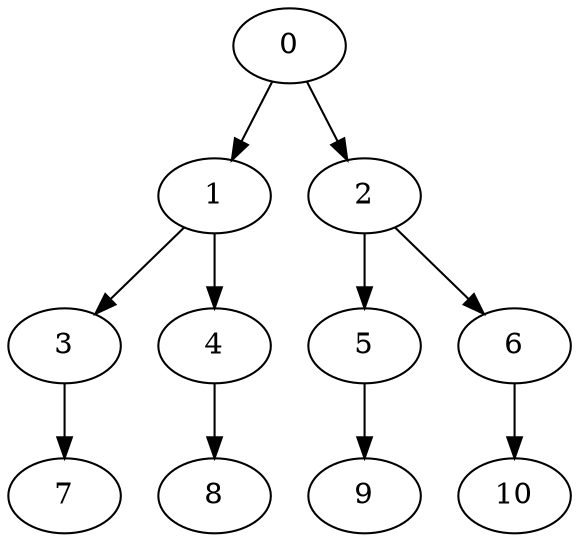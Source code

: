 strict digraph "" {
	0	[execution_time=8];
	1	[execution_time=3];
	2	[execution_time=6];
    3	[execution_time=4];
	4	[execution_time=2];
	5	[execution_time=4];
    6	[execution_time=6];
    7	[execution_time=3];
    8	[execution_time=4];
    9	[execution_time=3];
    10	[execution_time=2];


	0 -> 1	[weight=10];
	0 -> 2	[weight=10];
	1 -> 3	[weight=8]
    1 -> 4 [weight=8]
    3 -> 7 [weight=12]
    4 -> 8 [weight=8]
    2 -> 5 [weight=8]
    2 -> 6 [weight=8]
    5 -> 9 [weight=10]
    6 -> 10 [weight=8]
        
}
